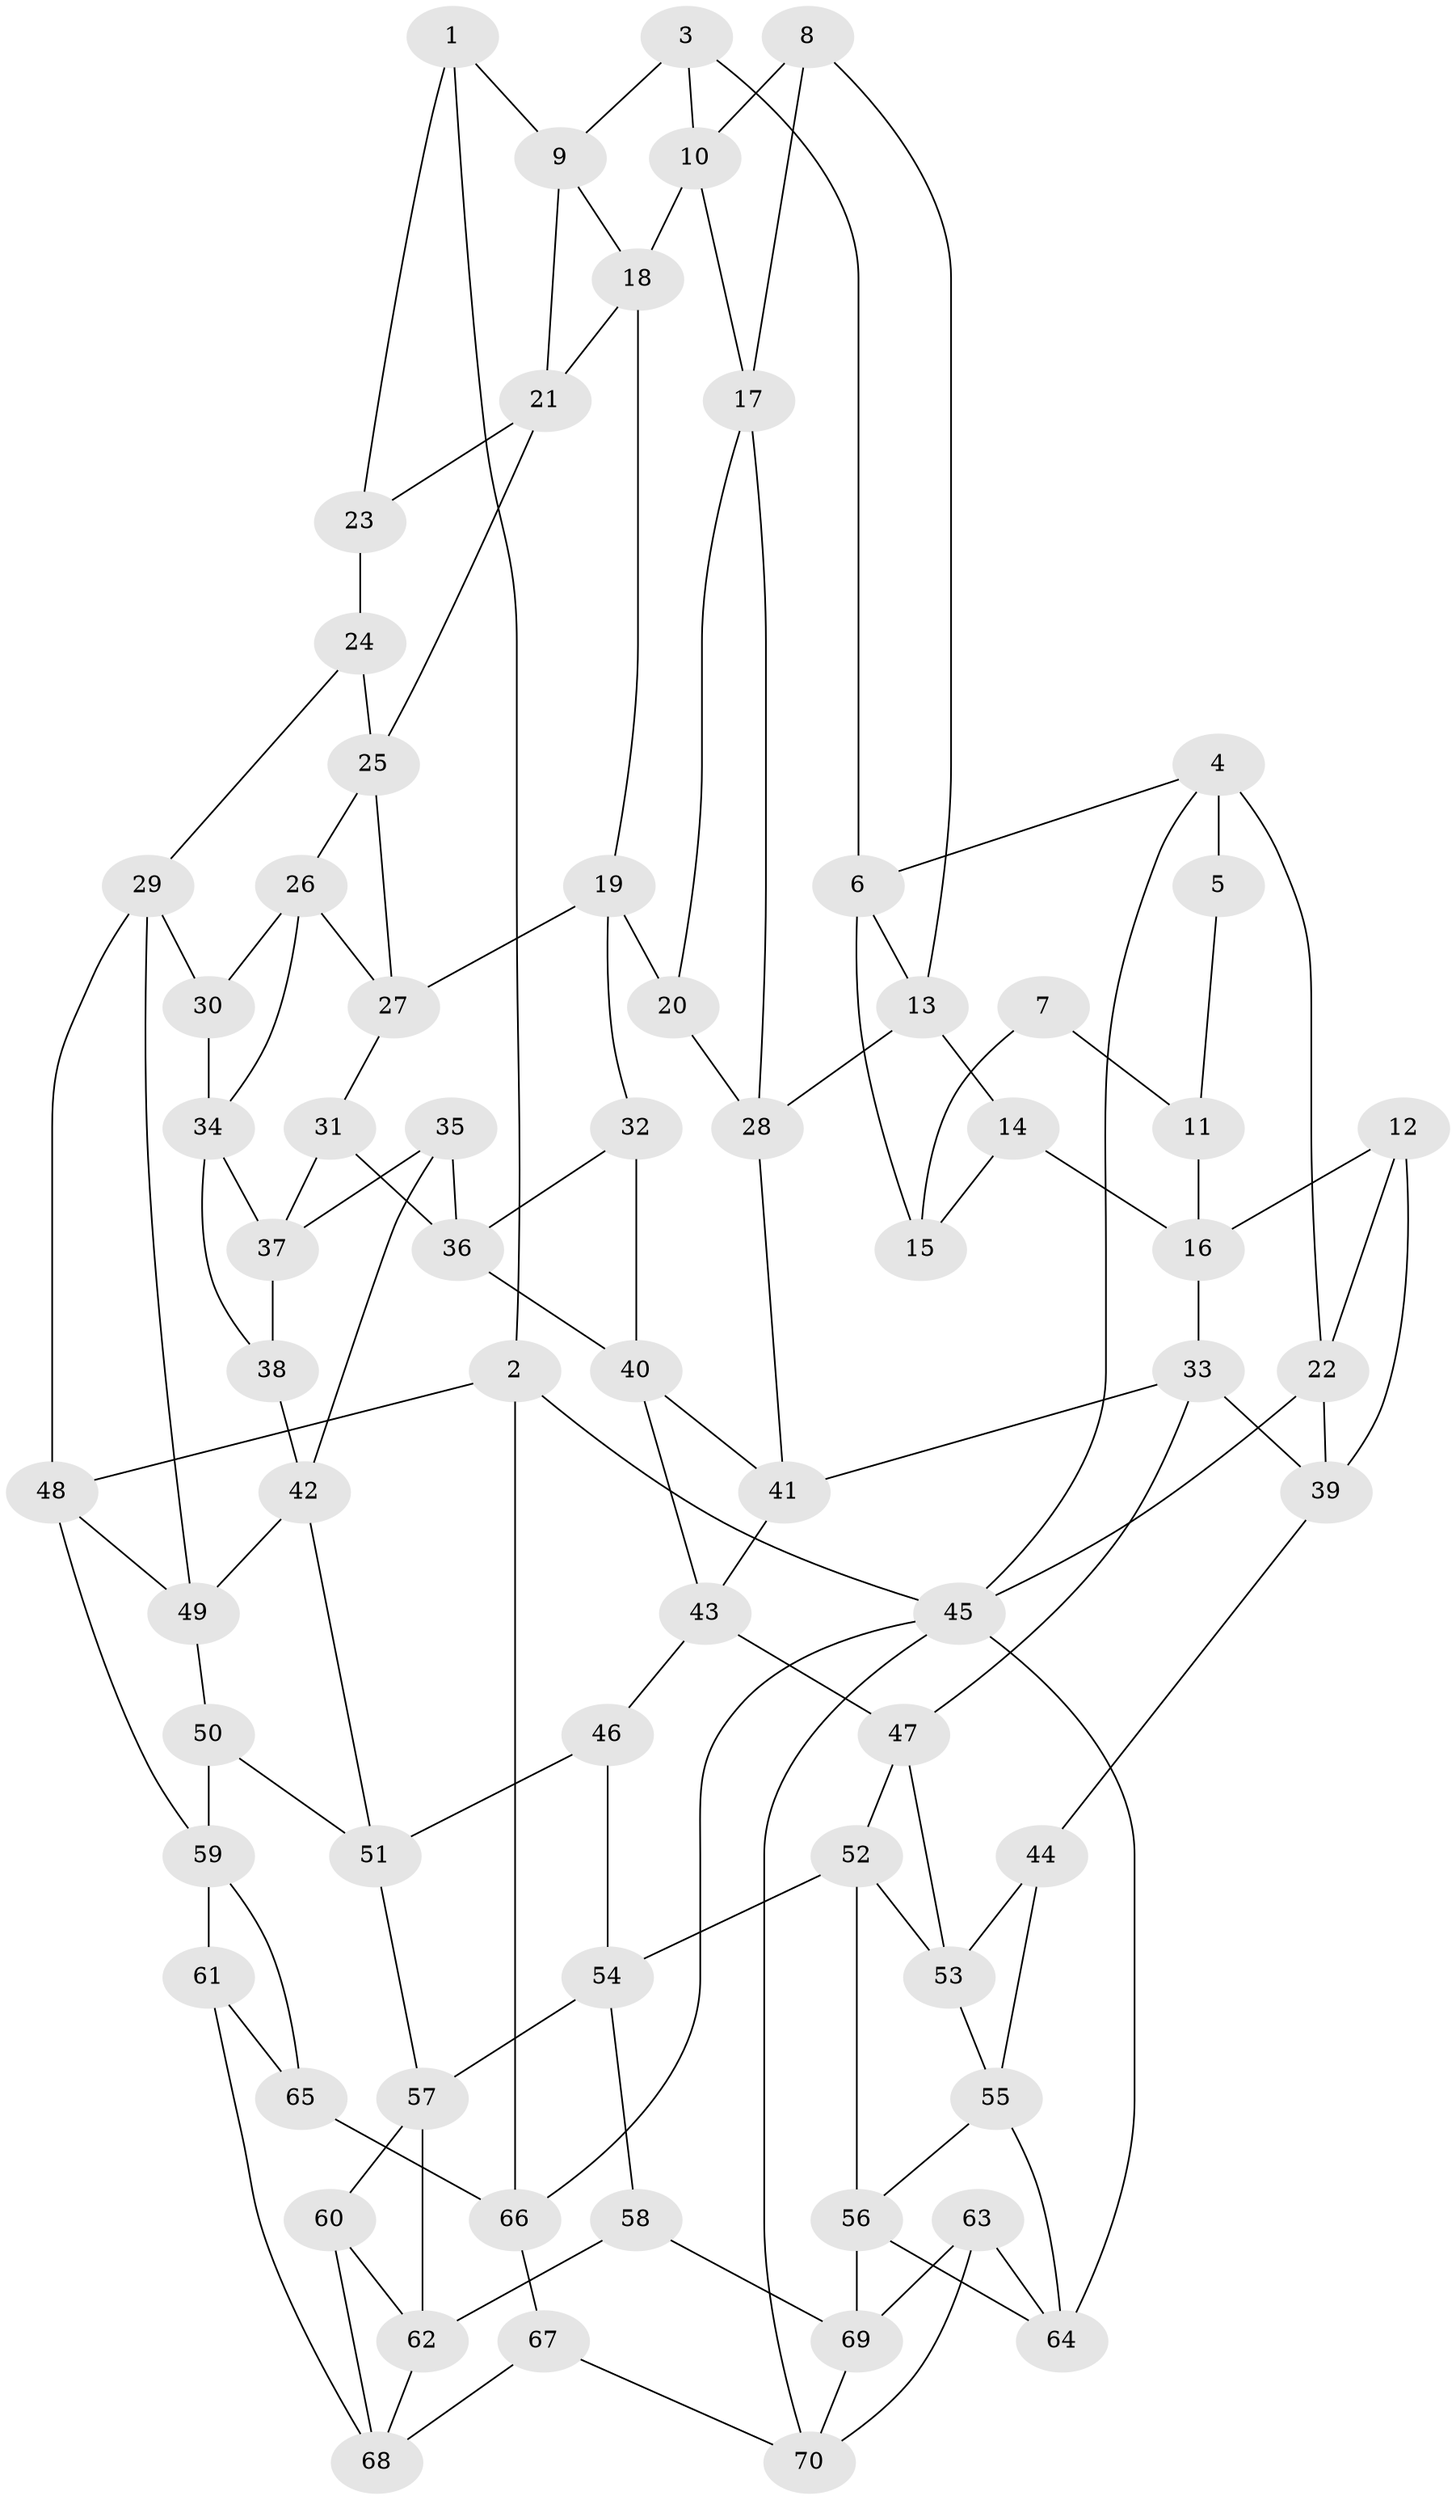 // original degree distribution, {3: 0.014285714285714285, 5: 0.4857142857142857, 6: 0.24285714285714285, 4: 0.2571428571428571}
// Generated by graph-tools (version 1.1) at 2025/03/03/09/25 03:03:12]
// undirected, 70 vertices, 127 edges
graph export_dot {
graph [start="1"]
  node [color=gray90,style=filled];
  1;
  2;
  3;
  4;
  5;
  6;
  7;
  8;
  9;
  10;
  11;
  12;
  13;
  14;
  15;
  16;
  17;
  18;
  19;
  20;
  21;
  22;
  23;
  24;
  25;
  26;
  27;
  28;
  29;
  30;
  31;
  32;
  33;
  34;
  35;
  36;
  37;
  38;
  39;
  40;
  41;
  42;
  43;
  44;
  45;
  46;
  47;
  48;
  49;
  50;
  51;
  52;
  53;
  54;
  55;
  56;
  57;
  58;
  59;
  60;
  61;
  62;
  63;
  64;
  65;
  66;
  67;
  68;
  69;
  70;
  1 -- 2 [weight=1.0];
  1 -- 9 [weight=1.0];
  1 -- 23 [weight=1.0];
  2 -- 45 [weight=1.0];
  2 -- 48 [weight=1.0];
  2 -- 66 [weight=1.0];
  3 -- 6 [weight=1.0];
  3 -- 9 [weight=1.0];
  3 -- 10 [weight=1.0];
  4 -- 5 [weight=2.0];
  4 -- 6 [weight=1.0];
  4 -- 22 [weight=1.0];
  4 -- 45 [weight=1.0];
  5 -- 11 [weight=1.0];
  6 -- 13 [weight=1.0];
  6 -- 15 [weight=1.0];
  7 -- 11 [weight=2.0];
  7 -- 15 [weight=2.0];
  8 -- 10 [weight=1.0];
  8 -- 13 [weight=1.0];
  8 -- 17 [weight=1.0];
  9 -- 18 [weight=1.0];
  9 -- 21 [weight=1.0];
  10 -- 17 [weight=1.0];
  10 -- 18 [weight=1.0];
  11 -- 16 [weight=1.0];
  12 -- 16 [weight=1.0];
  12 -- 22 [weight=1.0];
  12 -- 39 [weight=1.0];
  13 -- 14 [weight=1.0];
  13 -- 28 [weight=1.0];
  14 -- 15 [weight=1.0];
  14 -- 16 [weight=1.0];
  16 -- 33 [weight=1.0];
  17 -- 20 [weight=1.0];
  17 -- 28 [weight=1.0];
  18 -- 19 [weight=1.0];
  18 -- 21 [weight=1.0];
  19 -- 20 [weight=1.0];
  19 -- 27 [weight=1.0];
  19 -- 32 [weight=1.0];
  20 -- 28 [weight=1.0];
  21 -- 23 [weight=1.0];
  21 -- 25 [weight=1.0];
  22 -- 39 [weight=1.0];
  22 -- 45 [weight=1.0];
  23 -- 24 [weight=2.0];
  24 -- 25 [weight=1.0];
  24 -- 29 [weight=1.0];
  25 -- 26 [weight=1.0];
  25 -- 27 [weight=1.0];
  26 -- 27 [weight=1.0];
  26 -- 30 [weight=1.0];
  26 -- 34 [weight=1.0];
  27 -- 31 [weight=1.0];
  28 -- 41 [weight=1.0];
  29 -- 30 [weight=1.0];
  29 -- 48 [weight=1.0];
  29 -- 49 [weight=1.0];
  30 -- 34 [weight=1.0];
  31 -- 36 [weight=1.0];
  31 -- 37 [weight=1.0];
  32 -- 36 [weight=1.0];
  32 -- 40 [weight=1.0];
  33 -- 39 [weight=1.0];
  33 -- 41 [weight=1.0];
  33 -- 47 [weight=1.0];
  34 -- 37 [weight=1.0];
  34 -- 38 [weight=1.0];
  35 -- 36 [weight=1.0];
  35 -- 37 [weight=1.0];
  35 -- 42 [weight=1.0];
  36 -- 40 [weight=1.0];
  37 -- 38 [weight=1.0];
  38 -- 42 [weight=1.0];
  39 -- 44 [weight=1.0];
  40 -- 41 [weight=1.0];
  40 -- 43 [weight=1.0];
  41 -- 43 [weight=1.0];
  42 -- 49 [weight=1.0];
  42 -- 51 [weight=1.0];
  43 -- 46 [weight=1.0];
  43 -- 47 [weight=1.0];
  44 -- 53 [weight=1.0];
  44 -- 55 [weight=1.0];
  45 -- 64 [weight=1.0];
  45 -- 66 [weight=1.0];
  45 -- 70 [weight=1.0];
  46 -- 51 [weight=1.0];
  46 -- 54 [weight=1.0];
  47 -- 52 [weight=1.0];
  47 -- 53 [weight=1.0];
  48 -- 49 [weight=1.0];
  48 -- 59 [weight=1.0];
  49 -- 50 [weight=1.0];
  50 -- 51 [weight=1.0];
  50 -- 59 [weight=1.0];
  51 -- 57 [weight=1.0];
  52 -- 53 [weight=1.0];
  52 -- 54 [weight=1.0];
  52 -- 56 [weight=1.0];
  53 -- 55 [weight=1.0];
  54 -- 57 [weight=1.0];
  54 -- 58 [weight=1.0];
  55 -- 56 [weight=1.0];
  55 -- 64 [weight=1.0];
  56 -- 64 [weight=1.0];
  56 -- 69 [weight=1.0];
  57 -- 60 [weight=1.0];
  57 -- 62 [weight=1.0];
  58 -- 62 [weight=1.0];
  58 -- 69 [weight=1.0];
  59 -- 61 [weight=1.0];
  59 -- 65 [weight=1.0];
  60 -- 62 [weight=1.0];
  60 -- 68 [weight=1.0];
  61 -- 65 [weight=1.0];
  61 -- 68 [weight=1.0];
  62 -- 68 [weight=1.0];
  63 -- 64 [weight=1.0];
  63 -- 69 [weight=1.0];
  63 -- 70 [weight=1.0];
  65 -- 66 [weight=2.0];
  66 -- 67 [weight=1.0];
  67 -- 68 [weight=1.0];
  67 -- 70 [weight=1.0];
  69 -- 70 [weight=1.0];
}
